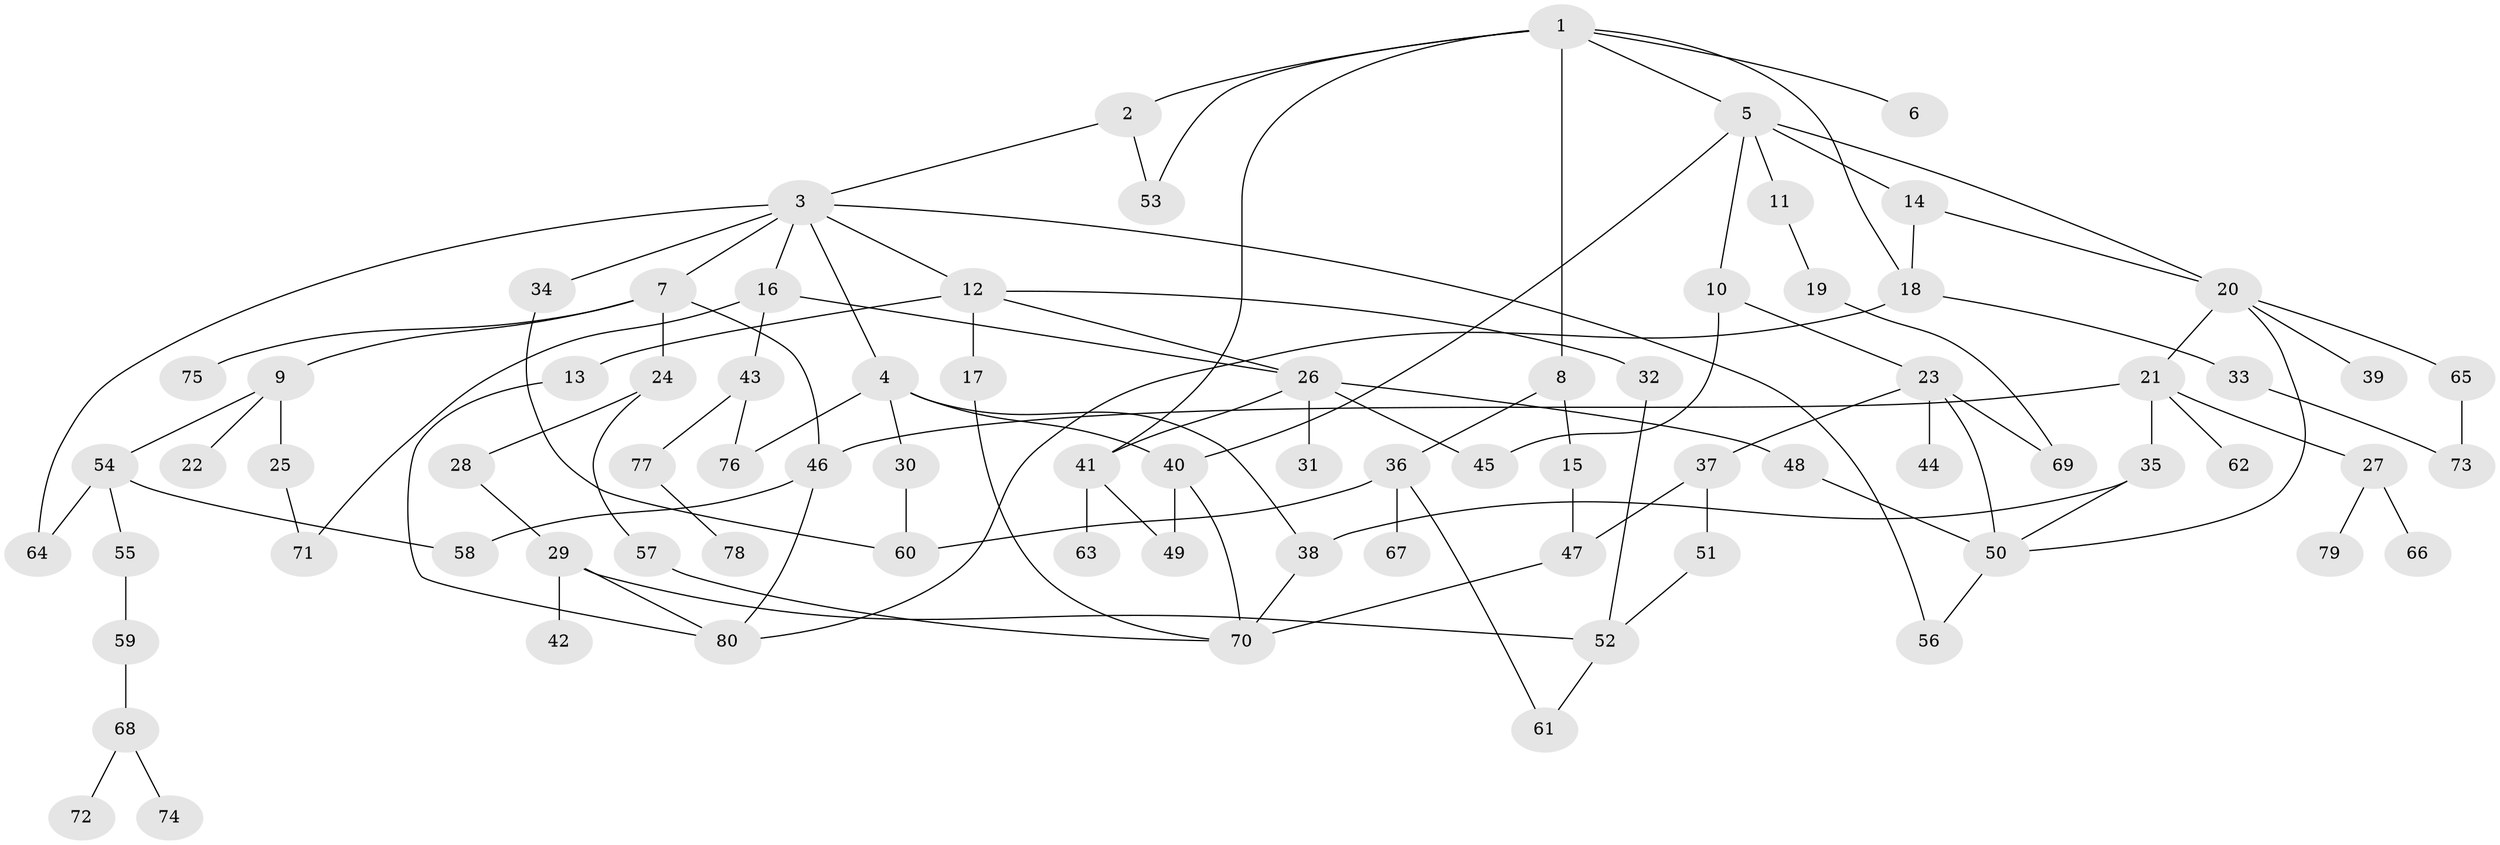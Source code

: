 // Generated by graph-tools (version 1.1) at 2025/13/03/09/25 04:13:38]
// undirected, 80 vertices, 112 edges
graph export_dot {
graph [start="1"]
  node [color=gray90,style=filled];
  1;
  2;
  3;
  4;
  5;
  6;
  7;
  8;
  9;
  10;
  11;
  12;
  13;
  14;
  15;
  16;
  17;
  18;
  19;
  20;
  21;
  22;
  23;
  24;
  25;
  26;
  27;
  28;
  29;
  30;
  31;
  32;
  33;
  34;
  35;
  36;
  37;
  38;
  39;
  40;
  41;
  42;
  43;
  44;
  45;
  46;
  47;
  48;
  49;
  50;
  51;
  52;
  53;
  54;
  55;
  56;
  57;
  58;
  59;
  60;
  61;
  62;
  63;
  64;
  65;
  66;
  67;
  68;
  69;
  70;
  71;
  72;
  73;
  74;
  75;
  76;
  77;
  78;
  79;
  80;
  1 -- 2;
  1 -- 5;
  1 -- 6;
  1 -- 8;
  1 -- 18;
  1 -- 41;
  1 -- 53;
  2 -- 3;
  2 -- 53;
  3 -- 4;
  3 -- 7;
  3 -- 12;
  3 -- 16;
  3 -- 34;
  3 -- 56;
  3 -- 64;
  4 -- 30;
  4 -- 76;
  4 -- 40;
  4 -- 38;
  5 -- 10;
  5 -- 11;
  5 -- 14;
  5 -- 40;
  5 -- 20;
  7 -- 9;
  7 -- 24;
  7 -- 46;
  7 -- 75;
  8 -- 15;
  8 -- 36;
  9 -- 22;
  9 -- 25;
  9 -- 54;
  10 -- 23;
  10 -- 45;
  11 -- 19;
  12 -- 13;
  12 -- 17;
  12 -- 26;
  12 -- 32;
  13 -- 80;
  14 -- 20;
  14 -- 18;
  15 -- 47;
  16 -- 43;
  16 -- 26;
  16 -- 71;
  17 -- 70;
  18 -- 33;
  18 -- 80;
  19 -- 69;
  20 -- 21;
  20 -- 39;
  20 -- 65;
  20 -- 50;
  21 -- 27;
  21 -- 35;
  21 -- 62;
  21 -- 46;
  23 -- 37;
  23 -- 44;
  23 -- 69;
  23 -- 50;
  24 -- 28;
  24 -- 57;
  25 -- 71;
  26 -- 31;
  26 -- 45;
  26 -- 48;
  26 -- 41;
  27 -- 66;
  27 -- 79;
  28 -- 29;
  29 -- 42;
  29 -- 80;
  29 -- 52;
  30 -- 60;
  32 -- 52;
  33 -- 73;
  34 -- 60;
  35 -- 38;
  35 -- 50;
  36 -- 60;
  36 -- 67;
  36 -- 61;
  37 -- 51;
  37 -- 47;
  38 -- 70;
  40 -- 49;
  40 -- 70;
  41 -- 63;
  41 -- 49;
  43 -- 77;
  43 -- 76;
  46 -- 80;
  46 -- 58;
  47 -- 70;
  48 -- 50;
  50 -- 56;
  51 -- 52;
  52 -- 61;
  54 -- 55;
  54 -- 58;
  54 -- 64;
  55 -- 59;
  57 -- 70;
  59 -- 68;
  65 -- 73;
  68 -- 72;
  68 -- 74;
  77 -- 78;
}
